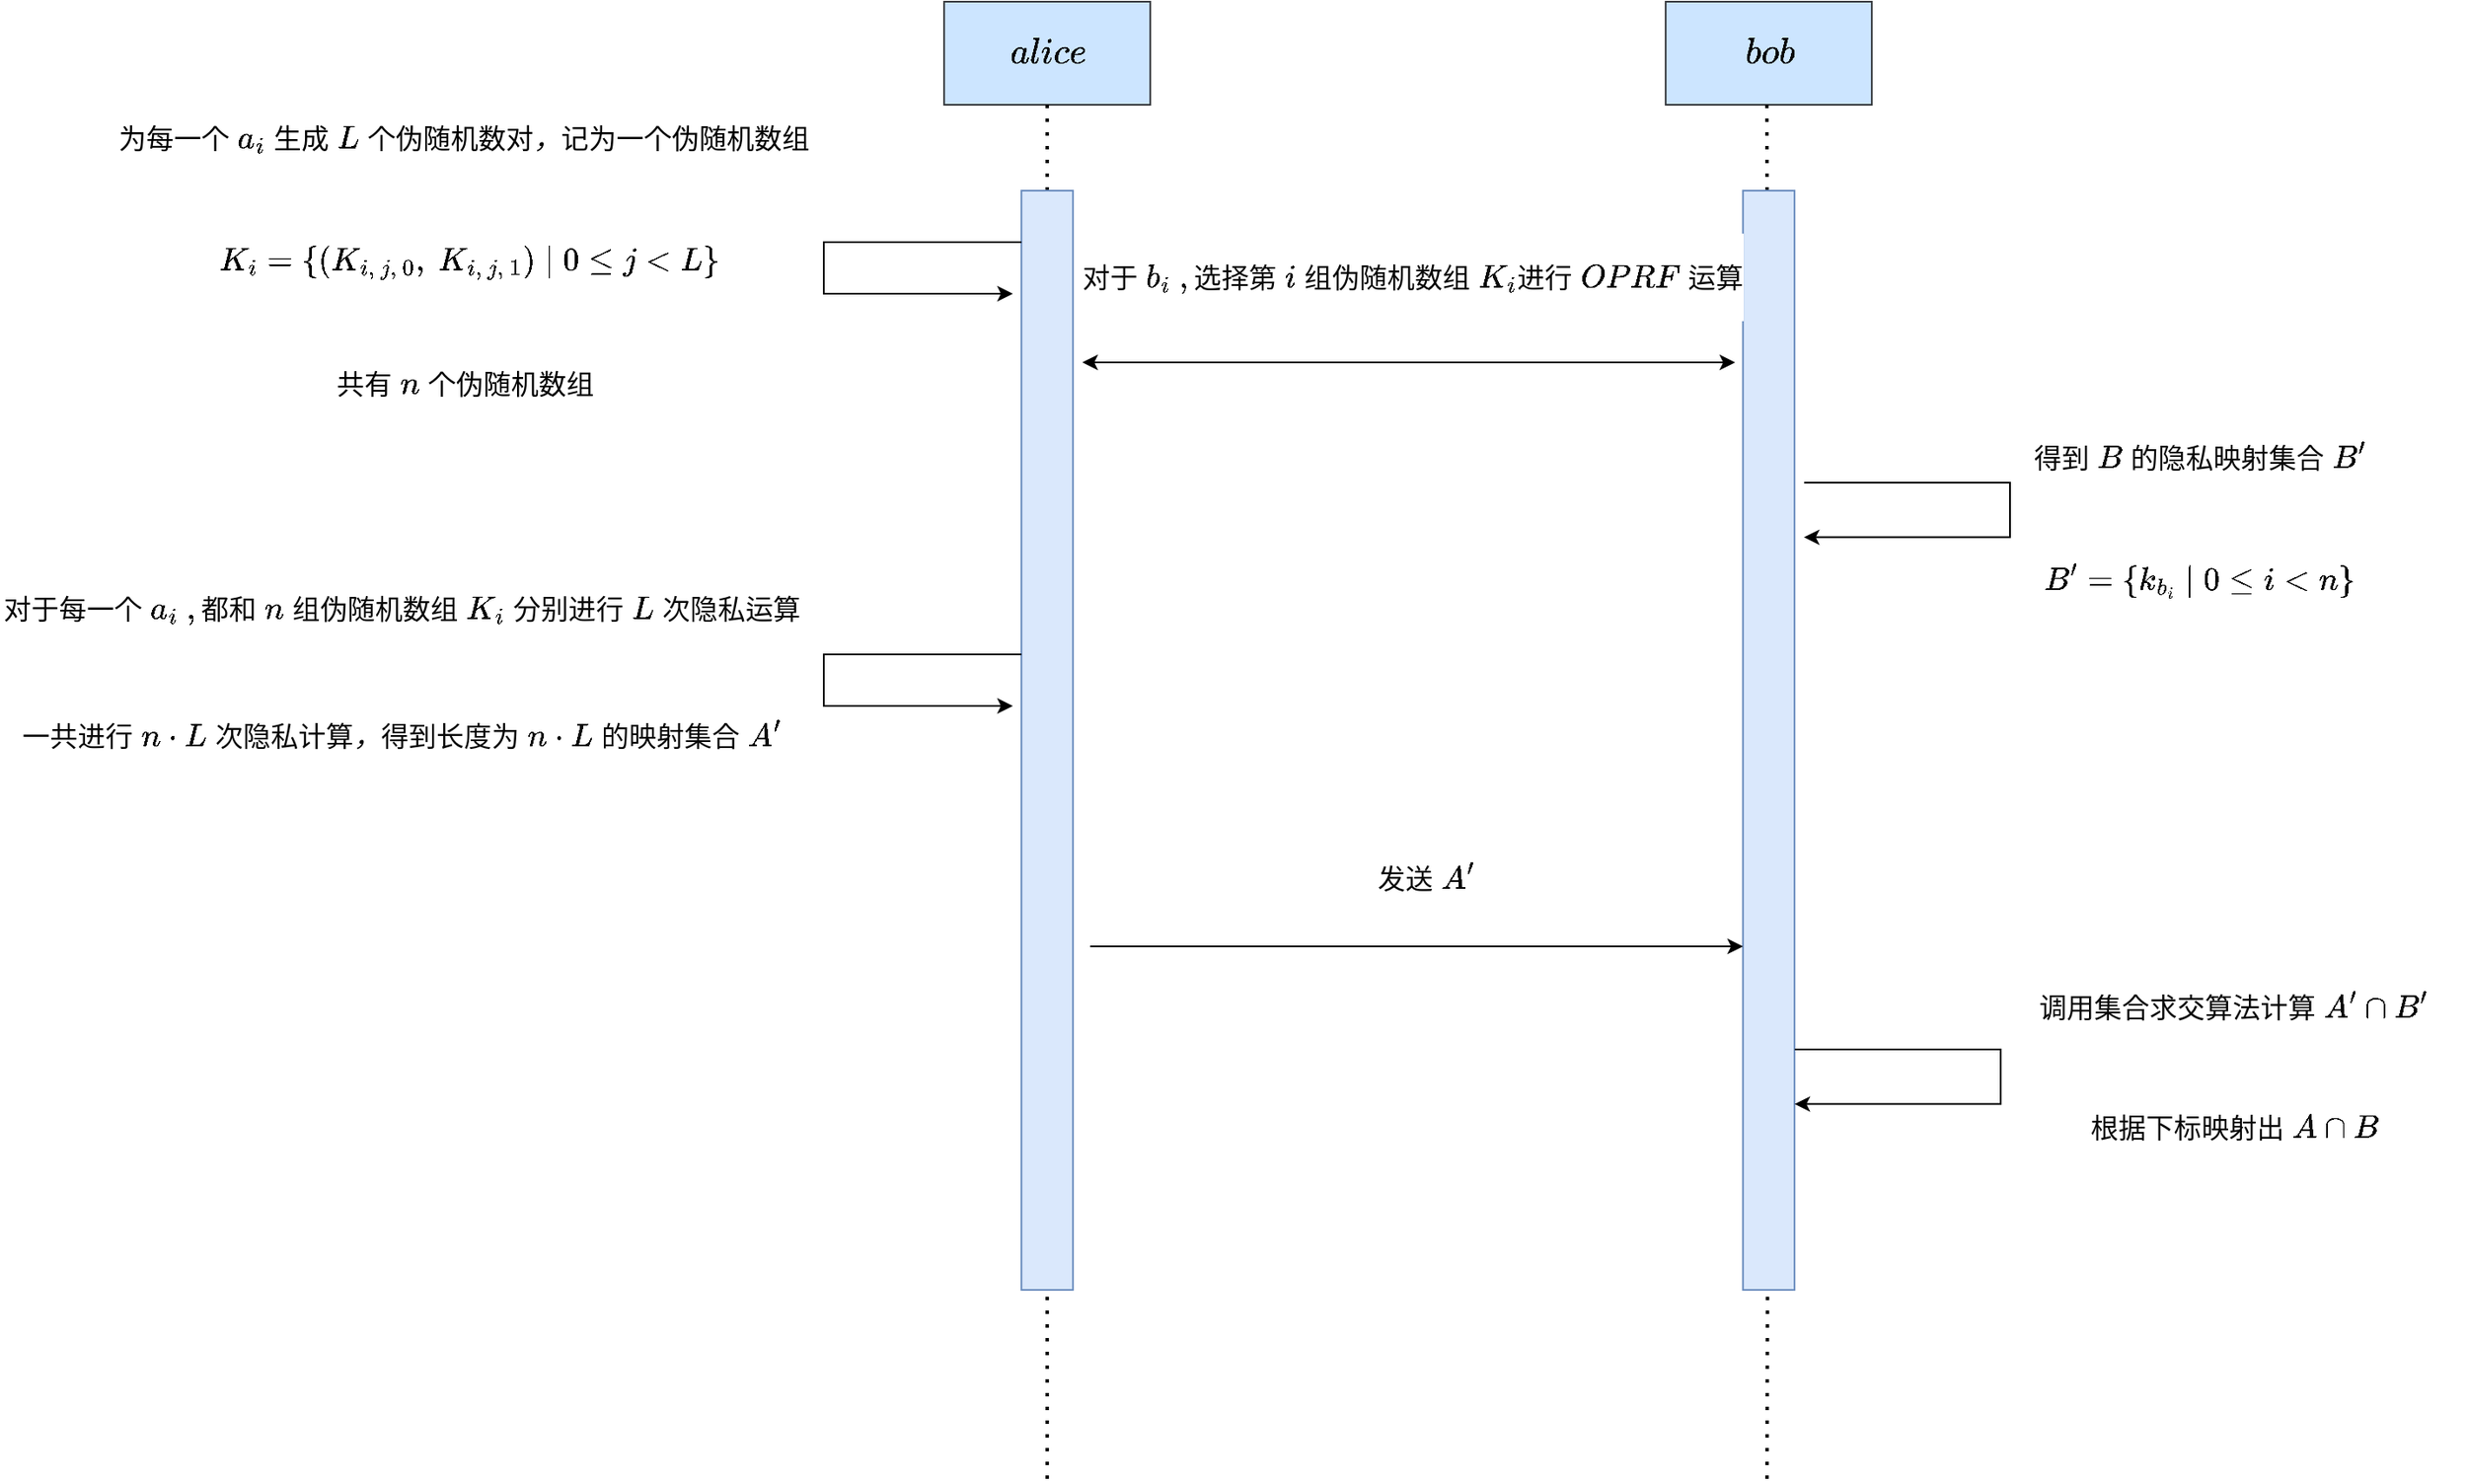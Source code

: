 <mxfile version="17.4.2" type="device"><diagram name="Page-1" id="13e1069c-82ec-6db2-03f1-153e76fe0fe0"><mxGraphModel dx="1865" dy="831" grid="1" gridSize="10" guides="1" tooltips="1" connect="1" arrows="1" fold="1" page="1" pageScale="1" pageWidth="1100" pageHeight="850" background="none" math="1" shadow="0"><root><mxCell id="0"/><mxCell id="1" parent="0"/><mxCell id="tuc2Trg54yUs4bPFRBND-2" value="&lt;b&gt;&lt;font color=&quot;#080808&quot; style=&quot;font-size: 18px&quot;&gt;$$alice$$&lt;/font&gt;&lt;/b&gt;" style="rounded=0;whiteSpace=wrap;html=1;fillColor=#cce5ff;strokeColor=#36393d;" parent="1" vertex="1"><mxGeometry x="999.57" y="350" width="120" height="60" as="geometry"/></mxCell><mxCell id="tuc2Trg54yUs4bPFRBND-3" value="&lt;font color=&quot;#080808&quot; style=&quot;font-size: 18px&quot;&gt;&lt;b&gt;$$bob$$&lt;/b&gt;&lt;/font&gt;" style="rounded=0;whiteSpace=wrap;html=1;fillColor=#cce5ff;strokeColor=#36393d;" parent="1" vertex="1"><mxGeometry x="1419.57" y="350" width="120" height="60" as="geometry"/></mxCell><mxCell id="tuc2Trg54yUs4bPFRBND-4" value="" style="endArrow=none;dashed=1;html=1;dashPattern=1 3;strokeWidth=2;rounded=0;startArrow=none;" parent="1" source="tuc2Trg54yUs4bPFRBND-6" edge="1"><mxGeometry width="50" height="50" relative="1" as="geometry"><mxPoint x="1059.57" y="980" as="sourcePoint"/><mxPoint x="1059.57" y="410" as="targetPoint"/></mxGeometry></mxCell><mxCell id="tuc2Trg54yUs4bPFRBND-5" value="" style="endArrow=none;dashed=1;html=1;dashPattern=1 3;strokeWidth=2;rounded=0;startArrow=none;" parent="1" source="4" edge="1"><mxGeometry width="50" height="50" relative="1" as="geometry"><mxPoint x="1478.57" y="1210" as="sourcePoint"/><mxPoint x="1478.46" y="410" as="targetPoint"/></mxGeometry></mxCell><mxCell id="tuc2Trg54yUs4bPFRBND-6" value="" style="rounded=0;whiteSpace=wrap;html=1;fillColor=#dae8fc;strokeColor=#6c8ebf;" parent="1" vertex="1"><mxGeometry x="1044.57" y="460" width="30" height="640" as="geometry"/></mxCell><mxCell id="tuc2Trg54yUs4bPFRBND-7" value="" style="endArrow=none;dashed=1;html=1;dashPattern=1 3;strokeWidth=2;rounded=0;" parent="1" target="tuc2Trg54yUs4bPFRBND-6" edge="1"><mxGeometry width="50" height="50" relative="1" as="geometry"><mxPoint x="1059.57" y="1210" as="sourcePoint"/><mxPoint x="1059.57" y="410" as="targetPoint"/></mxGeometry></mxCell><mxCell id="tuc2Trg54yUs4bPFRBND-8" value="" style="endArrow=classic;html=1;rounded=0;edgeStyle=orthogonalEdgeStyle;" parent="1" edge="1"><mxGeometry width="50" height="50" relative="1" as="geometry"><mxPoint x="1044.57" y="490" as="sourcePoint"/><mxPoint x="1039.57" y="520" as="targetPoint"/><Array as="points"><mxPoint x="929.57" y="490"/><mxPoint x="929.57" y="520"/></Array></mxGeometry></mxCell><mxCell id="tuc2Trg54yUs4bPFRBND-9" value="&lt;font style=&quot;font-size: 16px&quot;&gt;$$为每一个\ a_i\ 生成\ L\ 个伪随机数对，记为一个伪随机数组$$&lt;br&gt;$$\ K_{i} = \left\{(K_{i,\ j,\ 0},\ K_{i,\ j,\ 1})\mid 0\leq j &amp;lt; L\right\}$$&lt;br&gt;$$共有\ n\ 个伪随机数组$$&lt;/font&gt;" style="edgeLabel;html=1;align=center;verticalAlign=middle;resizable=0;points=[];rotation=0;horizontal=1;spacingTop=0;" parent="tuc2Trg54yUs4bPFRBND-8" vertex="1" connectable="0"><mxGeometry y="55.5" relative="1" as="geometry"><mxPoint x="-265" y="-2" as="offset"/></mxGeometry></mxCell><mxCell id="4" value="" style="rounded=0;whiteSpace=wrap;html=1;fillColor=#dae8fc;strokeColor=#6c8ebf;" parent="1" vertex="1"><mxGeometry x="1464.57" y="460" width="30" height="640" as="geometry"/></mxCell><mxCell id="13" value="" style="endArrow=none;dashed=1;html=1;dashPattern=1 3;strokeWidth=2;rounded=0;" parent="1" target="4" edge="1"><mxGeometry width="50" height="50" relative="1" as="geometry"><mxPoint x="1478.57" y="1210" as="sourcePoint"/><mxPoint x="1478.46" y="410" as="targetPoint"/></mxGeometry></mxCell><mxCell id="14" value="" style="endArrow=classic;html=1;rounded=0;edgeStyle=orthogonalEdgeStyle;" parent="1" edge="1"><mxGeometry width="50" height="50" relative="1" as="geometry"><mxPoint x="1044.57" y="730" as="sourcePoint"/><mxPoint x="1039.57" y="760" as="targetPoint"/><Array as="points"><mxPoint x="929.57" y="730"/><mxPoint x="929.57" y="760"/></Array></mxGeometry></mxCell><mxCell id="15" value="&lt;p class=&quot;p1&quot; style=&quot;margin: 0px ; font-stretch: normal ; line-height: normal ; font-family: &amp;#34;helvetica neue&amp;#34;&quot;&gt;&lt;font style=&quot;font-size: 16px&quot;&gt;&lt;span style=&quot;color: rgb(8 , 8 , 8) ; font-family: &amp;#34;helvetica&amp;#34; ; text-align: center&quot;&gt;$$对于每一个\ a_i\ , 都和\ n\ 组伪随机数组\ K_{i}\ 分别进行\ L\ 次隐私运算$$&lt;/span&gt;&lt;br&gt;&lt;/font&gt;&lt;/p&gt;&lt;p class=&quot;p1&quot; style=&quot;text-align: center ; margin: 0px ; font-stretch: normal ; line-height: normal&quot;&gt;&lt;font color=&quot;#080808&quot; face=&quot;helvetica&quot; size=&quot;3&quot;&gt;$$一共进行\ n\cdot L\ 次隐私计算，得到长度为\ n\cdot L\ 的映射集合\ A'$$&lt;/font&gt;&lt;/p&gt;" style="edgeLabel;html=1;align=left;verticalAlign=middle;resizable=0;points=[];rotation=0;horizontal=1;spacingTop=0;" parent="14" vertex="1" connectable="0"><mxGeometry y="55.5" relative="1" as="geometry"><mxPoint x="-535" y="-2" as="offset"/></mxGeometry></mxCell><mxCell id="16" value="" style="endArrow=classic;html=1;rounded=0;" parent="1" edge="1"><mxGeometry width="50" height="50" relative="1" as="geometry"><mxPoint x="1084.57" y="900" as="sourcePoint"/><mxPoint x="1464.57" y="900" as="targetPoint"/></mxGeometry></mxCell><mxCell id="17" value="&lt;font style=&quot;font-size: 16px&quot;&gt;$$发送\ A'$$&lt;/font&gt;" style="edgeLabel;html=1;align=center;verticalAlign=middle;resizable=0;points=[];fontColor=#080808;" parent="16" vertex="1" connectable="0"><mxGeometry x="0.023" y="-2" relative="1" as="geometry"><mxPoint x="1" y="-42" as="offset"/></mxGeometry></mxCell><mxCell id="18" value="" style="endArrow=classic;html=1;rounded=0;exitX=1.006;exitY=0.107;exitDx=0;exitDy=0;exitPerimeter=0;edgeStyle=elbowEdgeStyle;" parent="1" edge="1"><mxGeometry width="50" height="50" relative="1" as="geometry"><mxPoint x="1494.75" y="960" as="sourcePoint"/><mxPoint x="1494.57" y="991.81" as="targetPoint"/><Array as="points"><mxPoint x="1614.57" y="981.81"/></Array></mxGeometry></mxCell><mxCell id="19" value="&lt;font&gt;&lt;font style=&quot;font-size: 16px&quot;&gt;$$调用集合求交算法计算\ A'\cap B'$$&lt;br&gt;$$根据下标映射出\ A\cap B$$&lt;/font&gt;&lt;br&gt;&lt;/font&gt;" style="edgeLabel;html=1;align=center;verticalAlign=middle;resizable=0;points=[];fontColor=#080808;" parent="18" vertex="1" connectable="0"><mxGeometry x="0.023" y="-2" relative="1" as="geometry"><mxPoint x="137" y="1" as="offset"/></mxGeometry></mxCell><mxCell id="1HbodXTp-7eUGKBB-2oq-19" value="" style="endArrow=classic;startArrow=classic;html=1;rounded=0;fontSize=18;" parent="1" edge="1"><mxGeometry width="50" height="50" relative="1" as="geometry"><mxPoint x="1080" y="560" as="sourcePoint"/><mxPoint x="1460" y="560" as="targetPoint"/></mxGeometry></mxCell><mxCell id="1HbodXTp-7eUGKBB-2oq-20" value="&lt;font color=&quot;#080808&quot; style=&quot;font-size: 16px&quot;&gt;$$对于\ b_i\ , 选择第\ i\ 组伪随机数组&lt;br&gt;\ K_{i}\\&lt;br&gt;进行\ OPRF\ 运算$$&lt;/font&gt;" style="edgeLabel;html=1;align=center;verticalAlign=middle;resizable=0;points=[];fontSize=18;" parent="1HbodXTp-7eUGKBB-2oq-19" vertex="1" connectable="0"><mxGeometry x="0.011" y="3" relative="1" as="geometry"><mxPoint y="-47" as="offset"/></mxGeometry></mxCell><mxCell id="1HbodXTp-7eUGKBB-2oq-21" value="" style="endArrow=classic;html=1;rounded=0;exitX=1.006;exitY=0.107;exitDx=0;exitDy=0;exitPerimeter=0;edgeStyle=elbowEdgeStyle;" parent="1" edge="1"><mxGeometry width="50" height="50" relative="1" as="geometry"><mxPoint x="1500.18" y="630" as="sourcePoint"/><mxPoint x="1500.0" y="661.81" as="targetPoint"/><Array as="points"><mxPoint x="1620.0" y="651.81"/></Array></mxGeometry></mxCell><mxCell id="1HbodXTp-7eUGKBB-2oq-22" value="&lt;font&gt;&lt;font style=&quot;font-size: 16px&quot;&gt;$$得到\ B\ 的隐私映射集合\ B'$$&lt;br&gt;$$B' = \left\{k_{b_{i}}\mid 0\leq i &amp;lt;n\right\}$$&lt;/font&gt;&lt;br&gt;&lt;/font&gt;" style="edgeLabel;html=1;align=center;verticalAlign=middle;resizable=0;points=[];fontColor=#080808;" parent="1HbodXTp-7eUGKBB-2oq-21" vertex="1" connectable="0"><mxGeometry x="0.023" y="-2" relative="1" as="geometry"><mxPoint x="112" y="12" as="offset"/></mxGeometry></mxCell></root></mxGraphModel></diagram></mxfile>